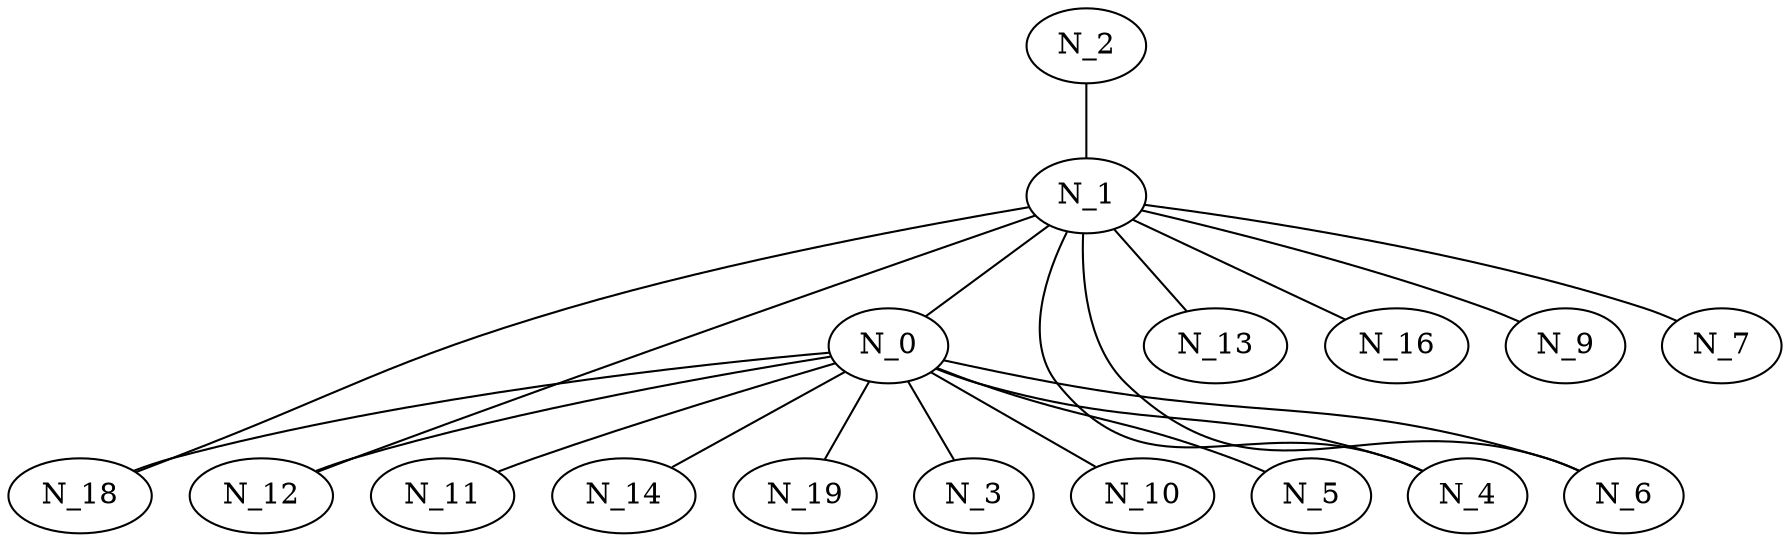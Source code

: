 graph grafo {
N_1 -- N_18;
N_0 -- N_18;
N_0 -- N_11;
N_2 -- N_1;
N_0 -- N_12;
N_1 -- N_0;
N_0 -- N_14;
N_1 -- N_12;
N_1 -- N_13;
N_0 -- N_19;
N_1 -- N_16;
N_1 -- N_9;
N_1 -- N_4;
N_0 -- N_3;
N_0 -- N_10;
N_0 -- N_5;
N_1 -- N_7;
N_0 -- N_4;
N_0 -- N_6;
N_1 -- N_6;
}